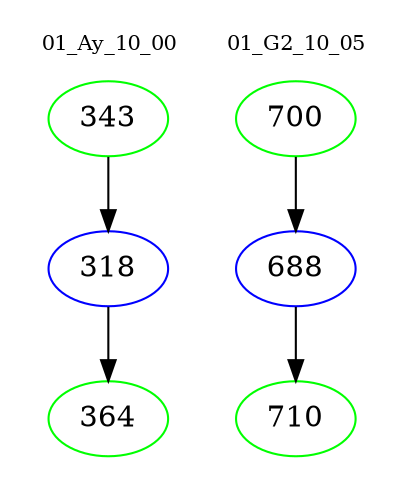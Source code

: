 digraph{
subgraph cluster_0 {
color = white
label = "01_Ay_10_00";
fontsize=10;
T0_343 [label="343", color="green"]
T0_343 -> T0_318 [color="black"]
T0_318 [label="318", color="blue"]
T0_318 -> T0_364 [color="black"]
T0_364 [label="364", color="green"]
}
subgraph cluster_1 {
color = white
label = "01_G2_10_05";
fontsize=10;
T1_700 [label="700", color="green"]
T1_700 -> T1_688 [color="black"]
T1_688 [label="688", color="blue"]
T1_688 -> T1_710 [color="black"]
T1_710 [label="710", color="green"]
}
}
